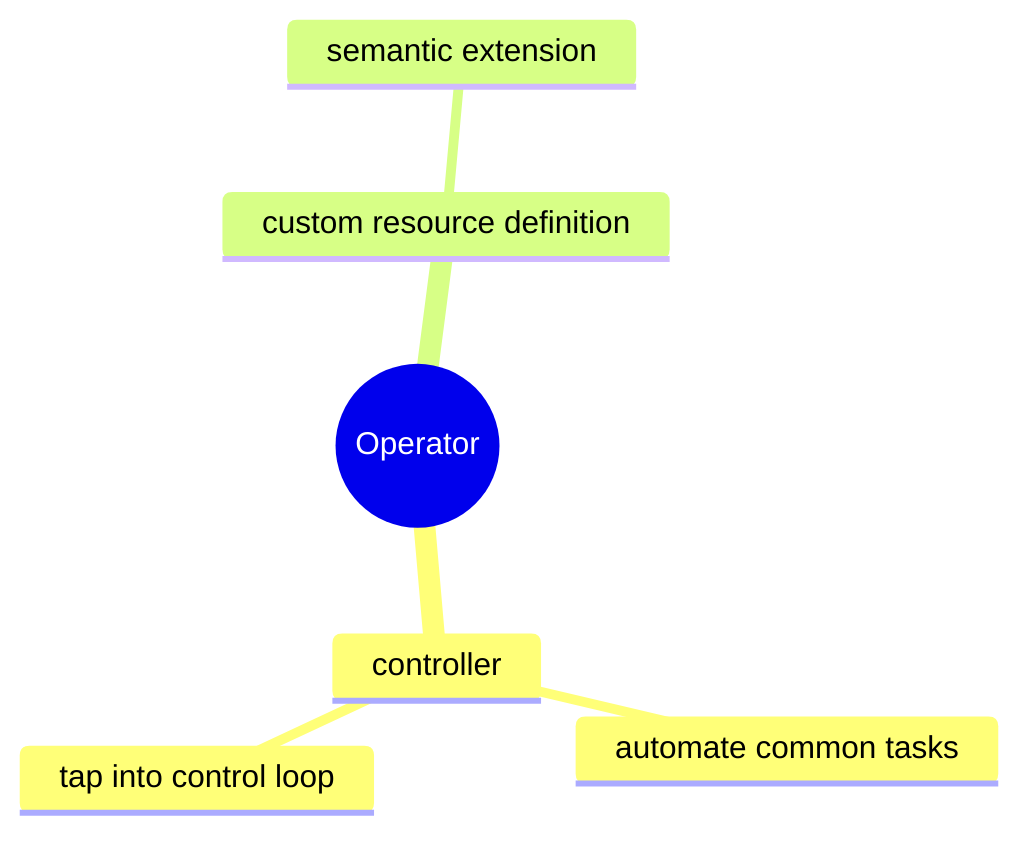 mindmap
  root((Operator))
    controller
      automate common tasks
      ::icon(fa fa-plus-circle)
      tap into control loop
      ::icon(fa fa-plus-circle)
    custom resource definition
      semantic extension
      ::icon(fa fa-plus-circle)